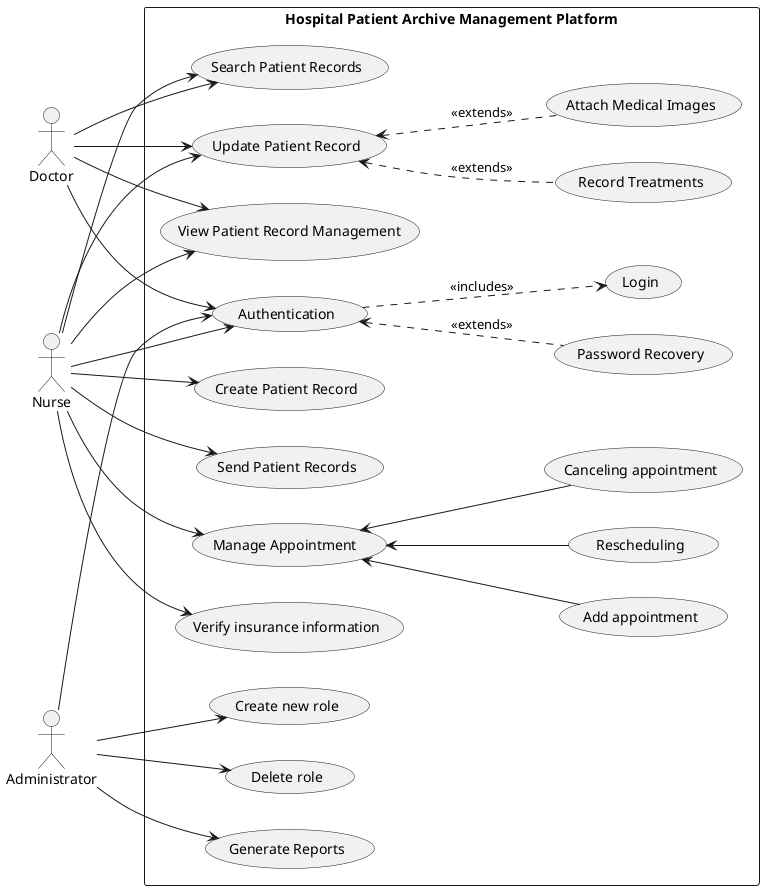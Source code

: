 @startuml
left to right direction

actor "Doctor" as Doctor
actor "Nurse" as Nurse
actor "Administrator" as Administrator
rectangle "Hospital Patient Archive Management Platform" {
    usecase "View Patient Record Management" as ViewRecords
    usecase "Search Patient Records" as SearchRecords
    usecase "Create Patient Record" as CreateRecord
    usecase "Update Patient Record" as UpdateRecord
    usecase "Attach Medical Images" as AttachImages
    usecase "Send Patient Records" as SendRecord
    usecase "Record Treatments" as RecordTreatments
    usecase "Create new role" as CreateRole
    usecase "Delete role" as DeleteRole
    usecase "Manage Appointment " as AppointmentManagement
    usecase "Add appointment" as AddAppointment
    usecase "Rescheduling" as Rescheduling
    usecase "Canceling appointment" as CancelingAppointment
    usecase "Verify insurance information" as VerifyInsurance
    usecase "Generate Reports" as GenerateReports
    usecase "Login" as Login
    usecase "Authentication" as Authentication
    usecase "Login" as Login
    usecase "Password Recovery" as PasswordRecovery

}

Nurse --> CreateRecord

Nurse --> AppointmentManagement

AppointmentManagement <-- AddAppointment 
AppointmentManagement <-- CancelingAppointment 
AppointmentManagement <-- Rescheduling  

Nurse -->  VerifyInsurance

Doctor --> SearchRecords
Nurse --> SearchRecords

Doctor --> UpdateRecord
Nurse --> UpdateRecord

Doctor --> ViewRecords
Nurse --> ViewRecords

UpdateRecord <.. AttachImages : <<extends>>
UpdateRecord <.. RecordTreatments: <<extends>>

Nurse --> SendRecord
Administrator --> GenerateReports

Nurse --> Authentication
Doctor --> Authentication
Administrator --> Authentication

Authentication ..> Login : <<includes>>
Authentication <.. PasswordRecovery:  <<extends>>

Administrator --> CreateRole
Administrator --> DeleteRole

@enduml